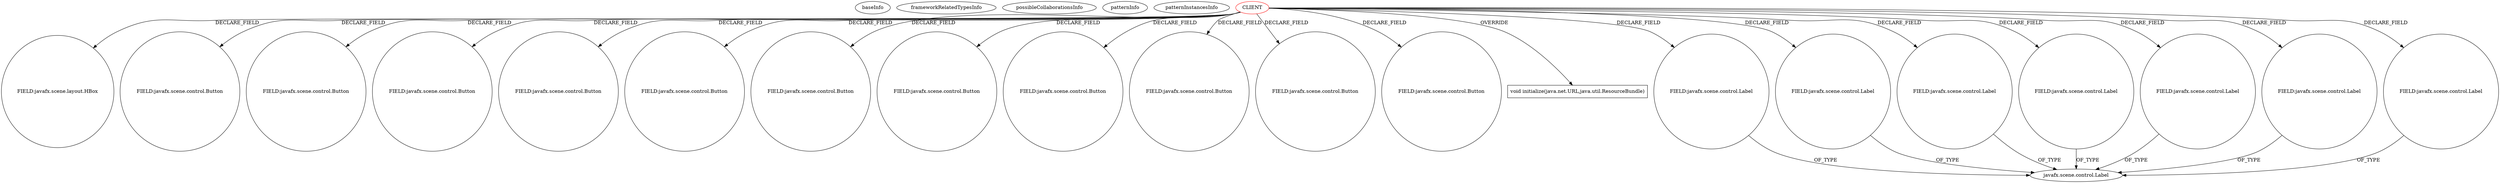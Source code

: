 digraph {
baseInfo[graphId=1278,category="pattern",isAnonymous=false,possibleRelation=false]
frameworkRelatedTypesInfo[]
possibleCollaborationsInfo[]
patternInfo[frequency=2.0,patternRootClient=0]
patternInstancesInfo[0="hock323-eventManager~/hock323-eventManager/EventManager-master/src/eventManager/controller/pokerTournament/TournamentController.java~TournamentController~3009",1="RomeoGolf-BC~/RomeoGolf-BC/BC-master/src/romeogolf/bc/MainController.java~MainController~1142"]
94[label="FIELD:javafx.scene.layout.HBox",vertexType="FIELD_DECLARATION",isFrameworkType=false,shape=circle]
0[label="CLIENT",vertexType="ROOT_CLIENT_CLASS_DECLARATION",isFrameworkType=false,color=red]
142[label="FIELD:javafx.scene.control.Button",vertexType="FIELD_DECLARATION",isFrameworkType=false,shape=circle]
59[label="FIELD:javafx.scene.control.Button",vertexType="FIELD_DECLARATION",isFrameworkType=false,shape=circle]
52[label="FIELD:javafx.scene.control.Button",vertexType="FIELD_DECLARATION",isFrameworkType=false,shape=circle]
48[label="FIELD:javafx.scene.control.Button",vertexType="FIELD_DECLARATION",isFrameworkType=false,shape=circle]
4[label="FIELD:javafx.scene.control.Button",vertexType="FIELD_DECLARATION",isFrameworkType=false,shape=circle]
81[label="FIELD:javafx.scene.control.Button",vertexType="FIELD_DECLARATION",isFrameworkType=false,shape=circle]
10[label="FIELD:javafx.scene.control.Button",vertexType="FIELD_DECLARATION",isFrameworkType=false,shape=circle]
8[label="FIELD:javafx.scene.control.Button",vertexType="FIELD_DECLARATION",isFrameworkType=false,shape=circle]
14[label="FIELD:javafx.scene.control.Button",vertexType="FIELD_DECLARATION",isFrameworkType=false,shape=circle]
140[label="FIELD:javafx.scene.control.Button",vertexType="FIELD_DECLARATION",isFrameworkType=false,shape=circle]
79[label="FIELD:javafx.scene.control.Button",vertexType="FIELD_DECLARATION",isFrameworkType=false,shape=circle]
152[label="void initialize(java.net.URL,java.util.ResourceBundle)",vertexType="OVERRIDING_METHOD_DECLARATION",isFrameworkType=false,shape=box]
69[label="FIELD:javafx.scene.control.Label",vertexType="FIELD_DECLARATION",isFrameworkType=false,shape=circle]
27[label="javafx.scene.control.Label",vertexType="FRAMEWORK_CLASS_TYPE",isFrameworkType=false]
77[label="FIELD:javafx.scene.control.Label",vertexType="FIELD_DECLARATION",isFrameworkType=false,shape=circle]
65[label="FIELD:javafx.scene.control.Label",vertexType="FIELD_DECLARATION",isFrameworkType=false,shape=circle]
92[label="FIELD:javafx.scene.control.Label",vertexType="FIELD_DECLARATION",isFrameworkType=false,shape=circle]
108[label="FIELD:javafx.scene.control.Label",vertexType="FIELD_DECLARATION",isFrameworkType=false,shape=circle]
61[label="FIELD:javafx.scene.control.Label",vertexType="FIELD_DECLARATION",isFrameworkType=false,shape=circle]
98[label="FIELD:javafx.scene.control.Label",vertexType="FIELD_DECLARATION",isFrameworkType=false,shape=circle]
0->48[label="DECLARE_FIELD"]
0->52[label="DECLARE_FIELD"]
98->27[label="OF_TYPE"]
0->152[label="OVERRIDE"]
92->27[label="OF_TYPE"]
0->8[label="DECLARE_FIELD"]
0->94[label="DECLARE_FIELD"]
0->10[label="DECLARE_FIELD"]
0->142[label="DECLARE_FIELD"]
0->140[label="DECLARE_FIELD"]
65->27[label="OF_TYPE"]
0->77[label="DECLARE_FIELD"]
108->27[label="OF_TYPE"]
0->14[label="DECLARE_FIELD"]
0->4[label="DECLARE_FIELD"]
0->98[label="DECLARE_FIELD"]
0->92[label="DECLARE_FIELD"]
0->61[label="DECLARE_FIELD"]
0->108[label="DECLARE_FIELD"]
69->27[label="OF_TYPE"]
77->27[label="OF_TYPE"]
0->69[label="DECLARE_FIELD"]
0->79[label="DECLARE_FIELD"]
61->27[label="OF_TYPE"]
0->59[label="DECLARE_FIELD"]
0->65[label="DECLARE_FIELD"]
0->81[label="DECLARE_FIELD"]
}
